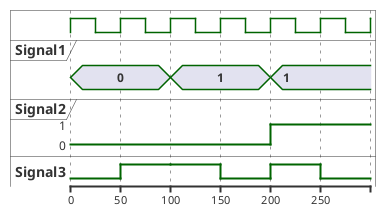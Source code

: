 {
  "sha1": "ikes43kx4qlut8cpudwcj04jbek5o89",
  "insertion": {
    "when": "2024-06-03T18:59:30.828Z",
    "user": "plantuml@gmail.com"
  }
}
@startuml
clock clk with period 50
concise "Signal1" as S1
robust "Signal2" as S2
binary "Signal3" as S3
@0
S1 is 0
S2 is 0
@50
S3 is 1
@100
S1 is 1
S3 is high
@150
S3 is down
@200
S1 is 1
S2 is 1
S3 is 1
@250
S3 is down
@enduml
